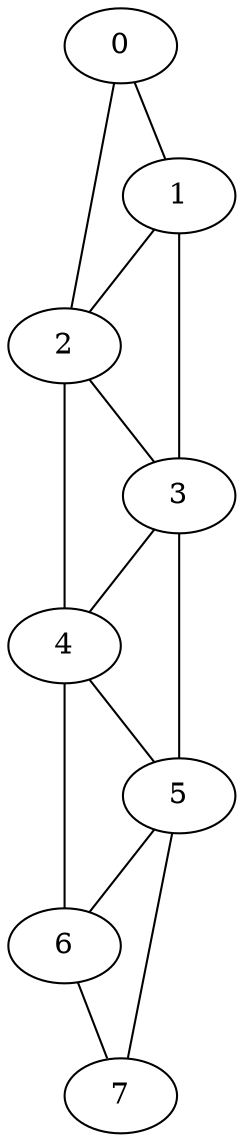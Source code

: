 graph G {
0;
1;
2;
3;
4;
5;
6;
7;

0--1 ;
0--2 ;
1--2 ;

1--3 ;
2--3 ;

2--4 ;
3--4 ;

3--5 ;
4--5 ;

4--6 ;
5--6 ;

5--7 ;
6--7 ;
}
